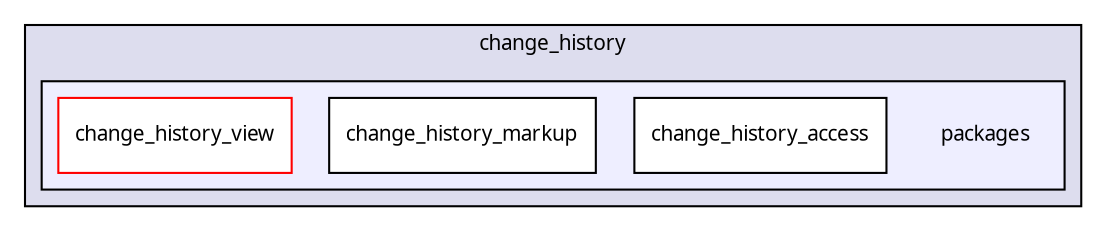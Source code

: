 digraph "packages/database/packages/change_history/packages/" {
  compound=true
  node [ fontsize="10", fontname="FreeSans.ttf"];
  edge [ labelfontsize="10", labelfontname="FreeSans.ttf"];
  subgraph clusterdir_b53a2d53403bcb159658c11a715192f2 {
    graph [ bgcolor="#ddddee", pencolor="black", label="change_history" fontname="FreeSans.ttf", fontsize="10", URL="dir_b53a2d53403bcb159658c11a715192f2.html"]
  subgraph clusterdir_72fd315d3bddda49f0084451f9ba8c30 {
    graph [ bgcolor="#eeeeff", pencolor="black", label="" URL="dir_72fd315d3bddda49f0084451f9ba8c30.html"];
    dir_72fd315d3bddda49f0084451f9ba8c30 [shape=plaintext label="packages"];
    dir_9ec5fcfead9876e2d1566970f1c6e70c [shape=box label="change_history_access" color="black" fillcolor="white" style="filled" URL="dir_9ec5fcfead9876e2d1566970f1c6e70c.html"];
    dir_828c15b002d8b38368cb4ddbf3335ac8 [shape=box label="change_history_markup" color="black" fillcolor="white" style="filled" URL="dir_828c15b002d8b38368cb4ddbf3335ac8.html"];
    dir_31357d8580d4bb03378cadd773254d5c [shape=box label="change_history_view" color="red" fillcolor="white" style="filled" URL="dir_31357d8580d4bb03378cadd773254d5c.html"];
  }
  }
}
